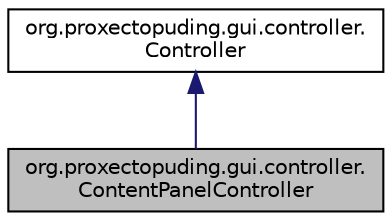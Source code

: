 digraph "org.proxectopuding.gui.controller.ContentPanelController"
{
  edge [fontname="Helvetica",fontsize="10",labelfontname="Helvetica",labelfontsize="10"];
  node [fontname="Helvetica",fontsize="10",shape=record];
  Node2 [label="org.proxectopuding.gui.controller.\lContentPanelController",height=0.2,width=0.4,color="black", fillcolor="grey75", style="filled", fontcolor="black"];
  Node3 -> Node2 [dir="back",color="midnightblue",fontsize="10",style="solid",fontname="Helvetica"];
  Node3 [label="org.proxectopuding.gui.controller.\lController",height=0.2,width=0.4,color="black", fillcolor="white", style="filled",URL="$classorg_1_1proxectopuding_1_1gui_1_1controller_1_1Controller.html"];
}
